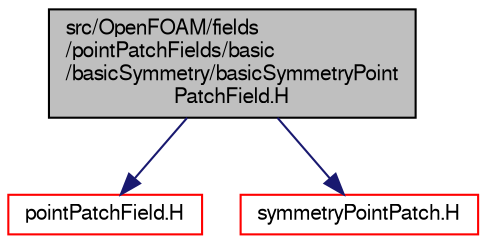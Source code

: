 digraph "src/OpenFOAM/fields/pointPatchFields/basic/basicSymmetry/basicSymmetryPointPatchField.H"
{
  bgcolor="transparent";
  edge [fontname="FreeSans",fontsize="10",labelfontname="FreeSans",labelfontsize="10"];
  node [fontname="FreeSans",fontsize="10",shape=record];
  Node0 [label="src/OpenFOAM/fields\l/pointPatchFields/basic\l/basicSymmetry/basicSymmetryPoint\lPatchField.H",height=0.2,width=0.4,color="black", fillcolor="grey75", style="filled", fontcolor="black"];
  Node0 -> Node1 [color="midnightblue",fontsize="10",style="solid",fontname="FreeSans"];
  Node1 [label="pointPatchField.H",height=0.2,width=0.4,color="red",URL="$a10148.html"];
  Node0 -> Node141 [color="midnightblue",fontsize="10",style="solid",fontname="FreeSans"];
  Node141 [label="symmetryPointPatch.H",height=0.2,width=0.4,color="red",URL="$a11474.html"];
}
